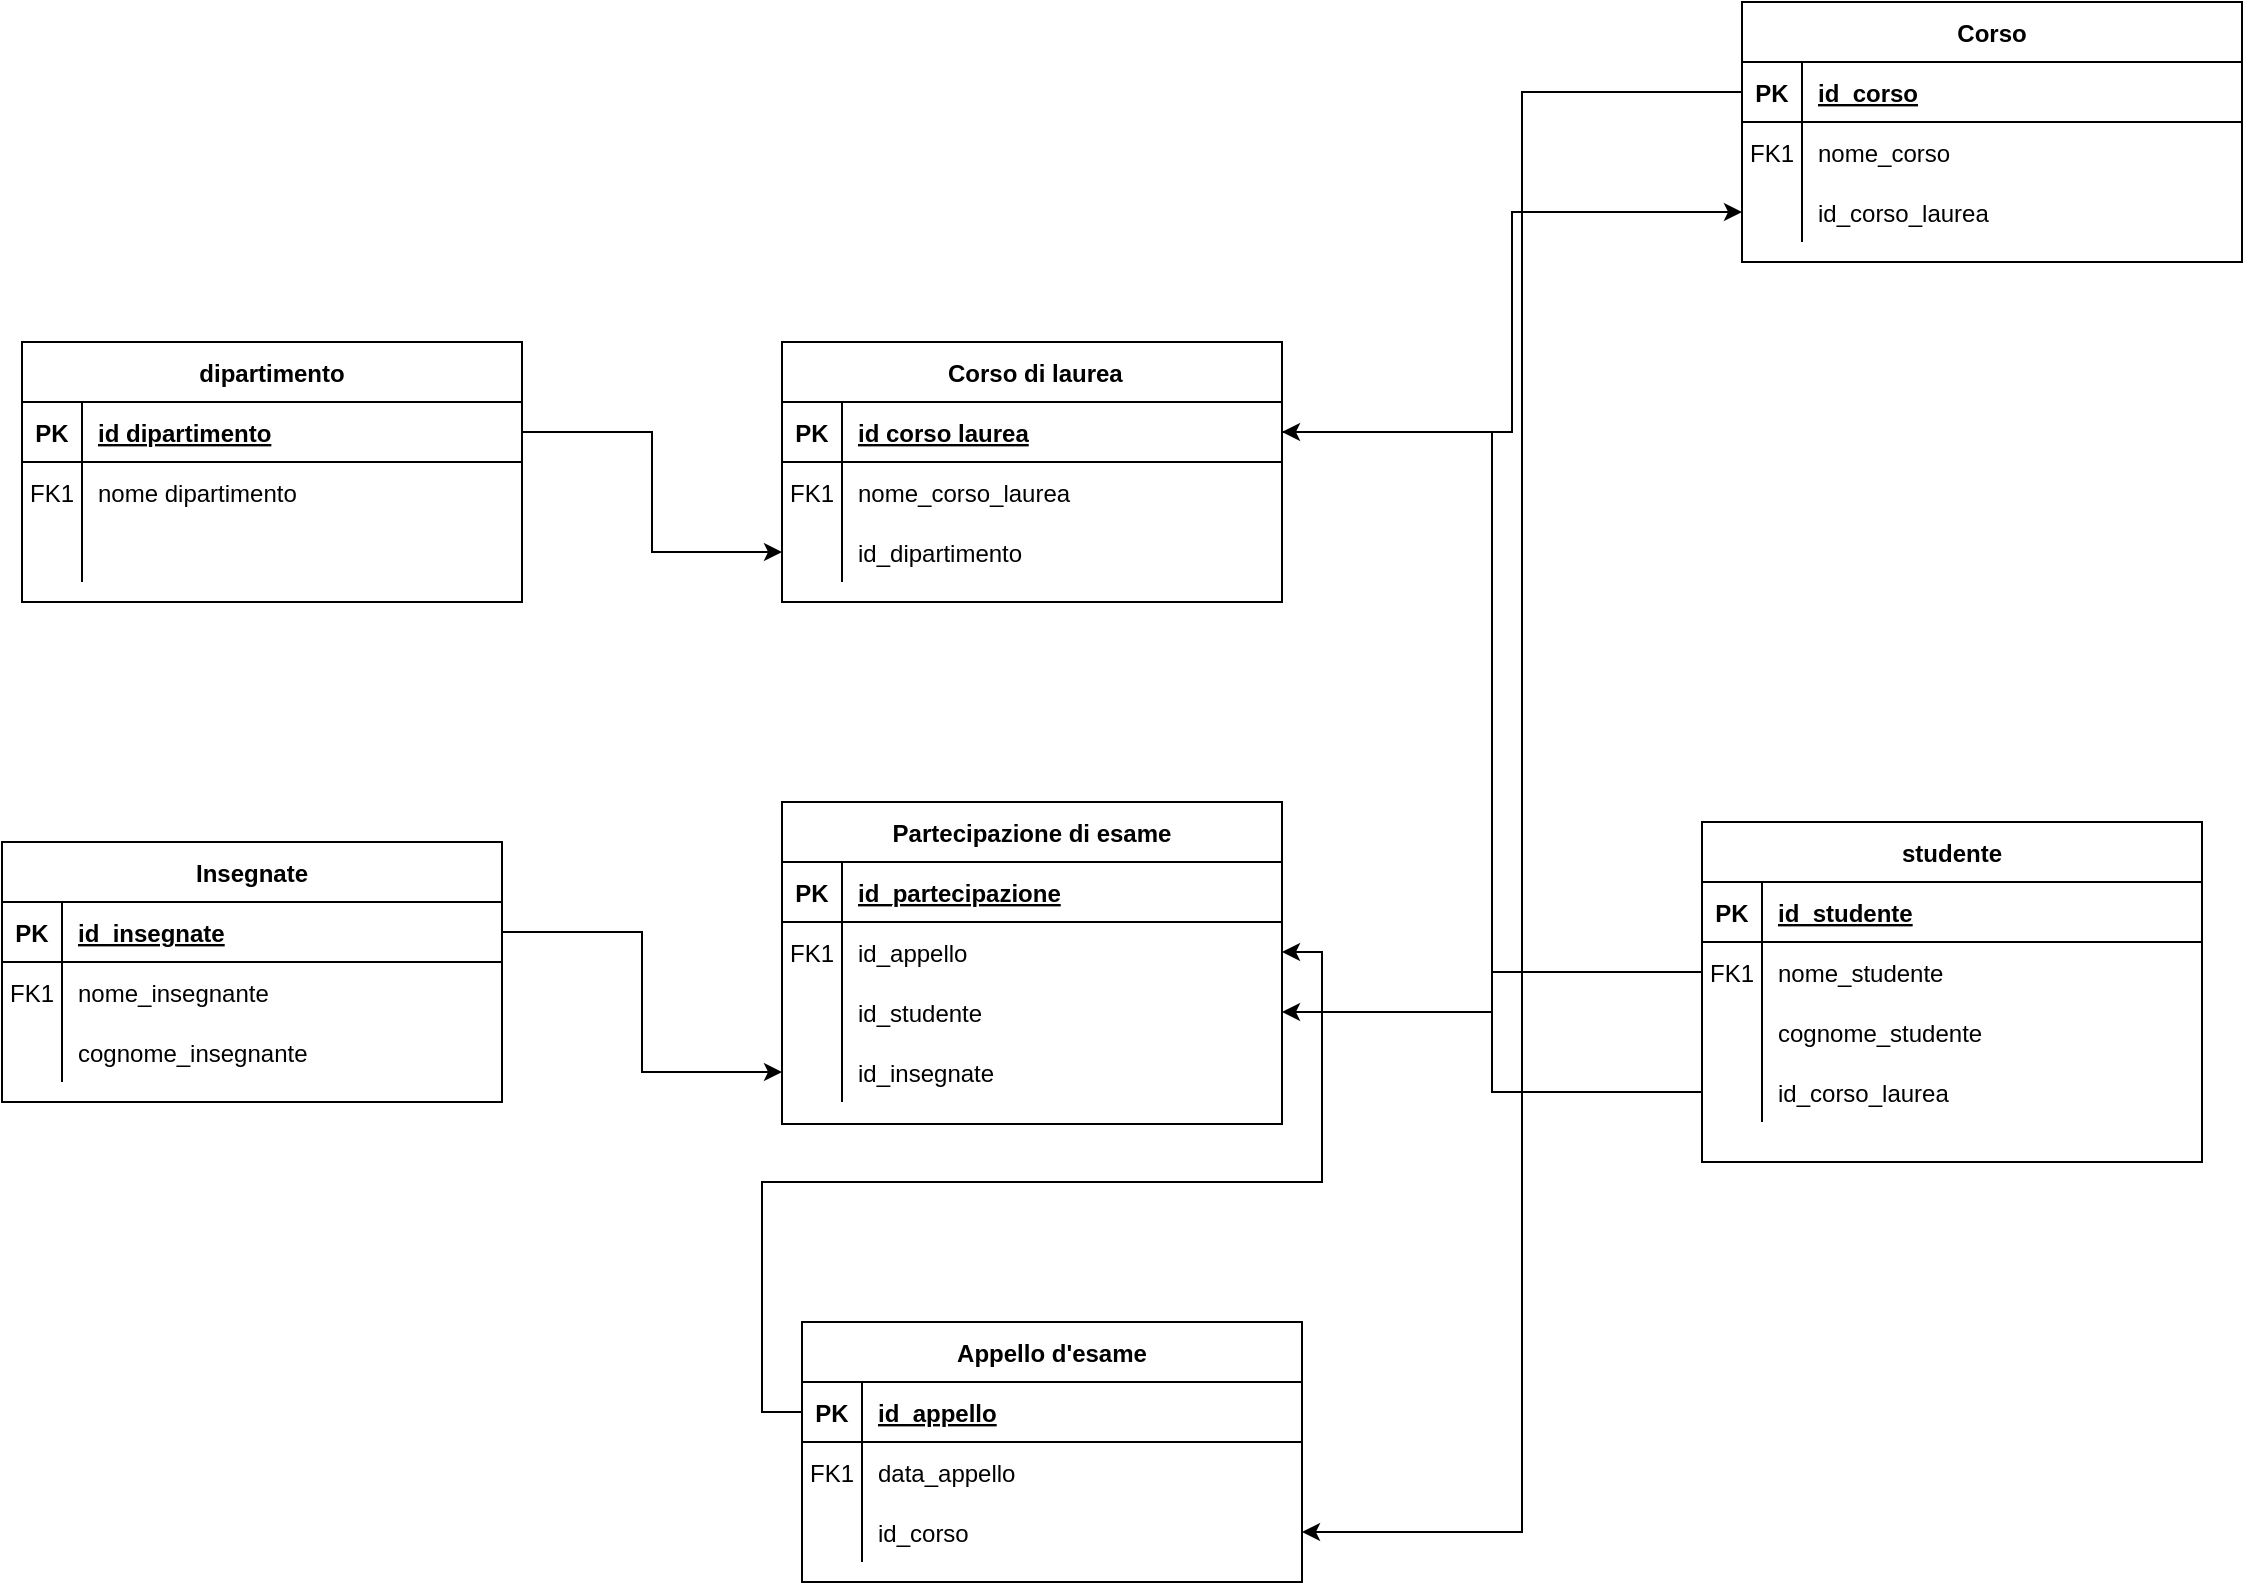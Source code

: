 <mxfile version="23.1.4" type="github">
  <diagram id="R2lEEEUBdFMjLlhIrx00" name="Page-1">
    <mxGraphModel dx="2924" dy="2278" grid="1" gridSize="10" guides="1" tooltips="1" connect="1" arrows="1" fold="1" page="1" pageScale="1" pageWidth="850" pageHeight="1100" math="0" shadow="0" extFonts="Permanent Marker^https://fonts.googleapis.com/css?family=Permanent+Marker">
      <root>
        <mxCell id="0" />
        <mxCell id="1" parent="0" />
        <mxCell id="BDGuKQFZmQUHqGfHHnmT-1" value="Corso" style="shape=table;startSize=30;container=1;collapsible=1;childLayout=tableLayout;fixedRows=1;rowLines=0;fontStyle=1;align=center;resizeLast=1;" vertex="1" parent="1">
          <mxGeometry x="610" y="-470" width="250" height="130" as="geometry" />
        </mxCell>
        <mxCell id="BDGuKQFZmQUHqGfHHnmT-2" value="" style="shape=partialRectangle;collapsible=0;dropTarget=0;pointerEvents=0;fillColor=none;points=[[0,0.5],[1,0.5]];portConstraint=eastwest;top=0;left=0;right=0;bottom=1;" vertex="1" parent="BDGuKQFZmQUHqGfHHnmT-1">
          <mxGeometry y="30" width="250" height="30" as="geometry" />
        </mxCell>
        <mxCell id="BDGuKQFZmQUHqGfHHnmT-3" value="PK" style="shape=partialRectangle;overflow=hidden;connectable=0;fillColor=none;top=0;left=0;bottom=0;right=0;fontStyle=1;" vertex="1" parent="BDGuKQFZmQUHqGfHHnmT-2">
          <mxGeometry width="30" height="30" as="geometry">
            <mxRectangle width="30" height="30" as="alternateBounds" />
          </mxGeometry>
        </mxCell>
        <mxCell id="BDGuKQFZmQUHqGfHHnmT-4" value="id_corso" style="shape=partialRectangle;overflow=hidden;connectable=0;fillColor=none;top=0;left=0;bottom=0;right=0;align=left;spacingLeft=6;fontStyle=5;" vertex="1" parent="BDGuKQFZmQUHqGfHHnmT-2">
          <mxGeometry x="30" width="220" height="30" as="geometry">
            <mxRectangle width="220" height="30" as="alternateBounds" />
          </mxGeometry>
        </mxCell>
        <mxCell id="BDGuKQFZmQUHqGfHHnmT-5" value="" style="shape=partialRectangle;collapsible=0;dropTarget=0;pointerEvents=0;fillColor=none;points=[[0,0.5],[1,0.5]];portConstraint=eastwest;top=0;left=0;right=0;bottom=0;" vertex="1" parent="BDGuKQFZmQUHqGfHHnmT-1">
          <mxGeometry y="60" width="250" height="30" as="geometry" />
        </mxCell>
        <mxCell id="BDGuKQFZmQUHqGfHHnmT-6" value="FK1" style="shape=partialRectangle;overflow=hidden;connectable=0;fillColor=none;top=0;left=0;bottom=0;right=0;" vertex="1" parent="BDGuKQFZmQUHqGfHHnmT-5">
          <mxGeometry width="30" height="30" as="geometry">
            <mxRectangle width="30" height="30" as="alternateBounds" />
          </mxGeometry>
        </mxCell>
        <mxCell id="BDGuKQFZmQUHqGfHHnmT-7" value="nome_corso" style="shape=partialRectangle;overflow=hidden;connectable=0;fillColor=none;top=0;left=0;bottom=0;right=0;align=left;spacingLeft=6;" vertex="1" parent="BDGuKQFZmQUHqGfHHnmT-5">
          <mxGeometry x="30" width="220" height="30" as="geometry">
            <mxRectangle width="220" height="30" as="alternateBounds" />
          </mxGeometry>
        </mxCell>
        <mxCell id="BDGuKQFZmQUHqGfHHnmT-8" value="" style="shape=partialRectangle;collapsible=0;dropTarget=0;pointerEvents=0;fillColor=none;points=[[0,0.5],[1,0.5]];portConstraint=eastwest;top=0;left=0;right=0;bottom=0;" vertex="1" parent="BDGuKQFZmQUHqGfHHnmT-1">
          <mxGeometry y="90" width="250" height="30" as="geometry" />
        </mxCell>
        <mxCell id="BDGuKQFZmQUHqGfHHnmT-9" value="" style="shape=partialRectangle;overflow=hidden;connectable=0;fillColor=none;top=0;left=0;bottom=0;right=0;" vertex="1" parent="BDGuKQFZmQUHqGfHHnmT-8">
          <mxGeometry width="30" height="30" as="geometry">
            <mxRectangle width="30" height="30" as="alternateBounds" />
          </mxGeometry>
        </mxCell>
        <mxCell id="BDGuKQFZmQUHqGfHHnmT-10" value="id_corso_laurea" style="shape=partialRectangle;overflow=hidden;connectable=0;fillColor=none;top=0;left=0;bottom=0;right=0;align=left;spacingLeft=6;" vertex="1" parent="BDGuKQFZmQUHqGfHHnmT-8">
          <mxGeometry x="30" width="220" height="30" as="geometry">
            <mxRectangle width="220" height="30" as="alternateBounds" />
          </mxGeometry>
        </mxCell>
        <mxCell id="BDGuKQFZmQUHqGfHHnmT-11" value="Appello d&#39;esame" style="shape=table;startSize=30;container=1;collapsible=1;childLayout=tableLayout;fixedRows=1;rowLines=0;fontStyle=1;align=center;resizeLast=1;" vertex="1" parent="1">
          <mxGeometry x="140" y="190" width="250" height="130" as="geometry" />
        </mxCell>
        <mxCell id="BDGuKQFZmQUHqGfHHnmT-12" value="" style="shape=partialRectangle;collapsible=0;dropTarget=0;pointerEvents=0;fillColor=none;points=[[0,0.5],[1,0.5]];portConstraint=eastwest;top=0;left=0;right=0;bottom=1;" vertex="1" parent="BDGuKQFZmQUHqGfHHnmT-11">
          <mxGeometry y="30" width="250" height="30" as="geometry" />
        </mxCell>
        <mxCell id="BDGuKQFZmQUHqGfHHnmT-13" value="PK" style="shape=partialRectangle;overflow=hidden;connectable=0;fillColor=none;top=0;left=0;bottom=0;right=0;fontStyle=1;" vertex="1" parent="BDGuKQFZmQUHqGfHHnmT-12">
          <mxGeometry width="30" height="30" as="geometry">
            <mxRectangle width="30" height="30" as="alternateBounds" />
          </mxGeometry>
        </mxCell>
        <mxCell id="BDGuKQFZmQUHqGfHHnmT-14" value="id_appello" style="shape=partialRectangle;overflow=hidden;connectable=0;fillColor=none;top=0;left=0;bottom=0;right=0;align=left;spacingLeft=6;fontStyle=5;" vertex="1" parent="BDGuKQFZmQUHqGfHHnmT-12">
          <mxGeometry x="30" width="220" height="30" as="geometry">
            <mxRectangle width="220" height="30" as="alternateBounds" />
          </mxGeometry>
        </mxCell>
        <mxCell id="BDGuKQFZmQUHqGfHHnmT-15" value="" style="shape=partialRectangle;collapsible=0;dropTarget=0;pointerEvents=0;fillColor=none;points=[[0,0.5],[1,0.5]];portConstraint=eastwest;top=0;left=0;right=0;bottom=0;" vertex="1" parent="BDGuKQFZmQUHqGfHHnmT-11">
          <mxGeometry y="60" width="250" height="30" as="geometry" />
        </mxCell>
        <mxCell id="BDGuKQFZmQUHqGfHHnmT-16" value="FK1" style="shape=partialRectangle;overflow=hidden;connectable=0;fillColor=none;top=0;left=0;bottom=0;right=0;" vertex="1" parent="BDGuKQFZmQUHqGfHHnmT-15">
          <mxGeometry width="30" height="30" as="geometry">
            <mxRectangle width="30" height="30" as="alternateBounds" />
          </mxGeometry>
        </mxCell>
        <mxCell id="BDGuKQFZmQUHqGfHHnmT-17" value="data_appello" style="shape=partialRectangle;overflow=hidden;connectable=0;fillColor=none;top=0;left=0;bottom=0;right=0;align=left;spacingLeft=6;" vertex="1" parent="BDGuKQFZmQUHqGfHHnmT-15">
          <mxGeometry x="30" width="220" height="30" as="geometry">
            <mxRectangle width="220" height="30" as="alternateBounds" />
          </mxGeometry>
        </mxCell>
        <mxCell id="BDGuKQFZmQUHqGfHHnmT-18" value="" style="shape=partialRectangle;collapsible=0;dropTarget=0;pointerEvents=0;fillColor=none;points=[[0,0.5],[1,0.5]];portConstraint=eastwest;top=0;left=0;right=0;bottom=0;" vertex="1" parent="BDGuKQFZmQUHqGfHHnmT-11">
          <mxGeometry y="90" width="250" height="30" as="geometry" />
        </mxCell>
        <mxCell id="BDGuKQFZmQUHqGfHHnmT-19" value="" style="shape=partialRectangle;overflow=hidden;connectable=0;fillColor=none;top=0;left=0;bottom=0;right=0;" vertex="1" parent="BDGuKQFZmQUHqGfHHnmT-18">
          <mxGeometry width="30" height="30" as="geometry">
            <mxRectangle width="30" height="30" as="alternateBounds" />
          </mxGeometry>
        </mxCell>
        <mxCell id="BDGuKQFZmQUHqGfHHnmT-20" value="id_corso" style="shape=partialRectangle;overflow=hidden;connectable=0;fillColor=none;top=0;left=0;bottom=0;right=0;align=left;spacingLeft=6;" vertex="1" parent="BDGuKQFZmQUHqGfHHnmT-18">
          <mxGeometry x="30" width="220" height="30" as="geometry">
            <mxRectangle width="220" height="30" as="alternateBounds" />
          </mxGeometry>
        </mxCell>
        <mxCell id="BDGuKQFZmQUHqGfHHnmT-21" value="studente" style="shape=table;startSize=30;container=1;collapsible=1;childLayout=tableLayout;fixedRows=1;rowLines=0;fontStyle=1;align=center;resizeLast=1;" vertex="1" parent="1">
          <mxGeometry x="590" y="-60" width="250" height="170" as="geometry" />
        </mxCell>
        <mxCell id="BDGuKQFZmQUHqGfHHnmT-22" value="" style="shape=partialRectangle;collapsible=0;dropTarget=0;pointerEvents=0;fillColor=none;points=[[0,0.5],[1,0.5]];portConstraint=eastwest;top=0;left=0;right=0;bottom=1;" vertex="1" parent="BDGuKQFZmQUHqGfHHnmT-21">
          <mxGeometry y="30" width="250" height="30" as="geometry" />
        </mxCell>
        <mxCell id="BDGuKQFZmQUHqGfHHnmT-23" value="PK" style="shape=partialRectangle;overflow=hidden;connectable=0;fillColor=none;top=0;left=0;bottom=0;right=0;fontStyle=1;" vertex="1" parent="BDGuKQFZmQUHqGfHHnmT-22">
          <mxGeometry width="30" height="30" as="geometry">
            <mxRectangle width="30" height="30" as="alternateBounds" />
          </mxGeometry>
        </mxCell>
        <mxCell id="BDGuKQFZmQUHqGfHHnmT-24" value="id_studente" style="shape=partialRectangle;overflow=hidden;connectable=0;fillColor=none;top=0;left=0;bottom=0;right=0;align=left;spacingLeft=6;fontStyle=5;" vertex="1" parent="BDGuKQFZmQUHqGfHHnmT-22">
          <mxGeometry x="30" width="220" height="30" as="geometry">
            <mxRectangle width="220" height="30" as="alternateBounds" />
          </mxGeometry>
        </mxCell>
        <mxCell id="BDGuKQFZmQUHqGfHHnmT-25" value="" style="shape=partialRectangle;collapsible=0;dropTarget=0;pointerEvents=0;fillColor=none;points=[[0,0.5],[1,0.5]];portConstraint=eastwest;top=0;left=0;right=0;bottom=0;" vertex="1" parent="BDGuKQFZmQUHqGfHHnmT-21">
          <mxGeometry y="60" width="250" height="30" as="geometry" />
        </mxCell>
        <mxCell id="BDGuKQFZmQUHqGfHHnmT-26" value="FK1" style="shape=partialRectangle;overflow=hidden;connectable=0;fillColor=none;top=0;left=0;bottom=0;right=0;" vertex="1" parent="BDGuKQFZmQUHqGfHHnmT-25">
          <mxGeometry width="30" height="30" as="geometry">
            <mxRectangle width="30" height="30" as="alternateBounds" />
          </mxGeometry>
        </mxCell>
        <mxCell id="BDGuKQFZmQUHqGfHHnmT-27" value="nome_studente" style="shape=partialRectangle;overflow=hidden;connectable=0;fillColor=none;top=0;left=0;bottom=0;right=0;align=left;spacingLeft=6;" vertex="1" parent="BDGuKQFZmQUHqGfHHnmT-25">
          <mxGeometry x="30" width="220" height="30" as="geometry">
            <mxRectangle width="220" height="30" as="alternateBounds" />
          </mxGeometry>
        </mxCell>
        <mxCell id="BDGuKQFZmQUHqGfHHnmT-28" value="" style="shape=partialRectangle;collapsible=0;dropTarget=0;pointerEvents=0;fillColor=none;points=[[0,0.5],[1,0.5]];portConstraint=eastwest;top=0;left=0;right=0;bottom=0;" vertex="1" parent="BDGuKQFZmQUHqGfHHnmT-21">
          <mxGeometry y="90" width="250" height="30" as="geometry" />
        </mxCell>
        <mxCell id="BDGuKQFZmQUHqGfHHnmT-29" value="" style="shape=partialRectangle;overflow=hidden;connectable=0;fillColor=none;top=0;left=0;bottom=0;right=0;" vertex="1" parent="BDGuKQFZmQUHqGfHHnmT-28">
          <mxGeometry width="30" height="30" as="geometry">
            <mxRectangle width="30" height="30" as="alternateBounds" />
          </mxGeometry>
        </mxCell>
        <mxCell id="BDGuKQFZmQUHqGfHHnmT-30" value="cognome_studente" style="shape=partialRectangle;overflow=hidden;connectable=0;fillColor=none;top=0;left=0;bottom=0;right=0;align=left;spacingLeft=6;" vertex="1" parent="BDGuKQFZmQUHqGfHHnmT-28">
          <mxGeometry x="30" width="220" height="30" as="geometry">
            <mxRectangle width="220" height="30" as="alternateBounds" />
          </mxGeometry>
        </mxCell>
        <mxCell id="BDGuKQFZmQUHqGfHHnmT-159" value="" style="shape=partialRectangle;collapsible=0;dropTarget=0;pointerEvents=0;fillColor=none;points=[[0,0.5],[1,0.5]];portConstraint=eastwest;top=0;left=0;right=0;bottom=0;" vertex="1" parent="BDGuKQFZmQUHqGfHHnmT-21">
          <mxGeometry y="120" width="250" height="30" as="geometry" />
        </mxCell>
        <mxCell id="BDGuKQFZmQUHqGfHHnmT-160" value="" style="shape=partialRectangle;overflow=hidden;connectable=0;fillColor=none;top=0;left=0;bottom=0;right=0;" vertex="1" parent="BDGuKQFZmQUHqGfHHnmT-159">
          <mxGeometry width="30" height="30" as="geometry">
            <mxRectangle width="30" height="30" as="alternateBounds" />
          </mxGeometry>
        </mxCell>
        <mxCell id="BDGuKQFZmQUHqGfHHnmT-161" value="id_corso_laurea" style="shape=partialRectangle;overflow=hidden;connectable=0;fillColor=none;top=0;left=0;bottom=0;right=0;align=left;spacingLeft=6;" vertex="1" parent="BDGuKQFZmQUHqGfHHnmT-159">
          <mxGeometry x="30" width="220" height="30" as="geometry">
            <mxRectangle width="220" height="30" as="alternateBounds" />
          </mxGeometry>
        </mxCell>
        <mxCell id="BDGuKQFZmQUHqGfHHnmT-31" value="Partecipazione di esame" style="shape=table;startSize=30;container=1;collapsible=1;childLayout=tableLayout;fixedRows=1;rowLines=0;fontStyle=1;align=center;resizeLast=1;" vertex="1" parent="1">
          <mxGeometry x="130" y="-70" width="250" height="161" as="geometry" />
        </mxCell>
        <mxCell id="BDGuKQFZmQUHqGfHHnmT-32" value="" style="shape=partialRectangle;collapsible=0;dropTarget=0;pointerEvents=0;fillColor=none;points=[[0,0.5],[1,0.5]];portConstraint=eastwest;top=0;left=0;right=0;bottom=1;" vertex="1" parent="BDGuKQFZmQUHqGfHHnmT-31">
          <mxGeometry y="30" width="250" height="30" as="geometry" />
        </mxCell>
        <mxCell id="BDGuKQFZmQUHqGfHHnmT-33" value="PK" style="shape=partialRectangle;overflow=hidden;connectable=0;fillColor=none;top=0;left=0;bottom=0;right=0;fontStyle=1;" vertex="1" parent="BDGuKQFZmQUHqGfHHnmT-32">
          <mxGeometry width="30" height="30" as="geometry">
            <mxRectangle width="30" height="30" as="alternateBounds" />
          </mxGeometry>
        </mxCell>
        <mxCell id="BDGuKQFZmQUHqGfHHnmT-34" value="id_partecipazione" style="shape=partialRectangle;overflow=hidden;connectable=0;fillColor=none;top=0;left=0;bottom=0;right=0;align=left;spacingLeft=6;fontStyle=5;" vertex="1" parent="BDGuKQFZmQUHqGfHHnmT-32">
          <mxGeometry x="30" width="220" height="30" as="geometry">
            <mxRectangle width="220" height="30" as="alternateBounds" />
          </mxGeometry>
        </mxCell>
        <mxCell id="BDGuKQFZmQUHqGfHHnmT-35" value="" style="shape=partialRectangle;collapsible=0;dropTarget=0;pointerEvents=0;fillColor=none;points=[[0,0.5],[1,0.5]];portConstraint=eastwest;top=0;left=0;right=0;bottom=0;" vertex="1" parent="BDGuKQFZmQUHqGfHHnmT-31">
          <mxGeometry y="60" width="250" height="30" as="geometry" />
        </mxCell>
        <mxCell id="BDGuKQFZmQUHqGfHHnmT-36" value="FK1" style="shape=partialRectangle;overflow=hidden;connectable=0;fillColor=none;top=0;left=0;bottom=0;right=0;" vertex="1" parent="BDGuKQFZmQUHqGfHHnmT-35">
          <mxGeometry width="30" height="30" as="geometry">
            <mxRectangle width="30" height="30" as="alternateBounds" />
          </mxGeometry>
        </mxCell>
        <mxCell id="BDGuKQFZmQUHqGfHHnmT-37" value="id_appello" style="shape=partialRectangle;overflow=hidden;connectable=0;fillColor=none;top=0;left=0;bottom=0;right=0;align=left;spacingLeft=6;" vertex="1" parent="BDGuKQFZmQUHqGfHHnmT-35">
          <mxGeometry x="30" width="220" height="30" as="geometry">
            <mxRectangle width="220" height="30" as="alternateBounds" />
          </mxGeometry>
        </mxCell>
        <mxCell id="BDGuKQFZmQUHqGfHHnmT-38" value="" style="shape=partialRectangle;collapsible=0;dropTarget=0;pointerEvents=0;fillColor=none;points=[[0,0.5],[1,0.5]];portConstraint=eastwest;top=0;left=0;right=0;bottom=0;" vertex="1" parent="BDGuKQFZmQUHqGfHHnmT-31">
          <mxGeometry y="90" width="250" height="30" as="geometry" />
        </mxCell>
        <mxCell id="BDGuKQFZmQUHqGfHHnmT-39" value="" style="shape=partialRectangle;overflow=hidden;connectable=0;fillColor=none;top=0;left=0;bottom=0;right=0;" vertex="1" parent="BDGuKQFZmQUHqGfHHnmT-38">
          <mxGeometry width="30" height="30" as="geometry">
            <mxRectangle width="30" height="30" as="alternateBounds" />
          </mxGeometry>
        </mxCell>
        <mxCell id="BDGuKQFZmQUHqGfHHnmT-40" value="id_studente" style="shape=partialRectangle;overflow=hidden;connectable=0;fillColor=none;top=0;left=0;bottom=0;right=0;align=left;spacingLeft=6;" vertex="1" parent="BDGuKQFZmQUHqGfHHnmT-38">
          <mxGeometry x="30" width="220" height="30" as="geometry">
            <mxRectangle width="220" height="30" as="alternateBounds" />
          </mxGeometry>
        </mxCell>
        <mxCell id="BDGuKQFZmQUHqGfHHnmT-167" value="" style="shape=partialRectangle;collapsible=0;dropTarget=0;pointerEvents=0;fillColor=none;points=[[0,0.5],[1,0.5]];portConstraint=eastwest;top=0;left=0;right=0;bottom=0;" vertex="1" parent="BDGuKQFZmQUHqGfHHnmT-31">
          <mxGeometry y="120" width="250" height="30" as="geometry" />
        </mxCell>
        <mxCell id="BDGuKQFZmQUHqGfHHnmT-168" value="" style="shape=partialRectangle;overflow=hidden;connectable=0;fillColor=none;top=0;left=0;bottom=0;right=0;" vertex="1" parent="BDGuKQFZmQUHqGfHHnmT-167">
          <mxGeometry width="30" height="30" as="geometry">
            <mxRectangle width="30" height="30" as="alternateBounds" />
          </mxGeometry>
        </mxCell>
        <mxCell id="BDGuKQFZmQUHqGfHHnmT-169" value="id_insegnate" style="shape=partialRectangle;overflow=hidden;connectable=0;fillColor=none;top=0;left=0;bottom=0;right=0;align=left;spacingLeft=6;" vertex="1" parent="BDGuKQFZmQUHqGfHHnmT-167">
          <mxGeometry x="30" width="220" height="30" as="geometry">
            <mxRectangle width="220" height="30" as="alternateBounds" />
          </mxGeometry>
        </mxCell>
        <mxCell id="BDGuKQFZmQUHqGfHHnmT-129" value="dipartimento" style="shape=table;startSize=30;container=1;collapsible=1;childLayout=tableLayout;fixedRows=1;rowLines=0;fontStyle=1;align=center;resizeLast=1;" vertex="1" parent="1">
          <mxGeometry x="-250" y="-300" width="250" height="130" as="geometry" />
        </mxCell>
        <mxCell id="BDGuKQFZmQUHqGfHHnmT-130" value="" style="shape=partialRectangle;collapsible=0;dropTarget=0;pointerEvents=0;fillColor=none;points=[[0,0.5],[1,0.5]];portConstraint=eastwest;top=0;left=0;right=0;bottom=1;" vertex="1" parent="BDGuKQFZmQUHqGfHHnmT-129">
          <mxGeometry y="30" width="250" height="30" as="geometry" />
        </mxCell>
        <mxCell id="BDGuKQFZmQUHqGfHHnmT-131" value="PK" style="shape=partialRectangle;overflow=hidden;connectable=0;fillColor=none;top=0;left=0;bottom=0;right=0;fontStyle=1;" vertex="1" parent="BDGuKQFZmQUHqGfHHnmT-130">
          <mxGeometry width="30" height="30" as="geometry">
            <mxRectangle width="30" height="30" as="alternateBounds" />
          </mxGeometry>
        </mxCell>
        <mxCell id="BDGuKQFZmQUHqGfHHnmT-132" value="id dipartimento" style="shape=partialRectangle;overflow=hidden;connectable=0;fillColor=none;top=0;left=0;bottom=0;right=0;align=left;spacingLeft=6;fontStyle=5;" vertex="1" parent="BDGuKQFZmQUHqGfHHnmT-130">
          <mxGeometry x="30" width="220" height="30" as="geometry">
            <mxRectangle width="220" height="30" as="alternateBounds" />
          </mxGeometry>
        </mxCell>
        <mxCell id="BDGuKQFZmQUHqGfHHnmT-133" value="" style="shape=partialRectangle;collapsible=0;dropTarget=0;pointerEvents=0;fillColor=none;points=[[0,0.5],[1,0.5]];portConstraint=eastwest;top=0;left=0;right=0;bottom=0;" vertex="1" parent="BDGuKQFZmQUHqGfHHnmT-129">
          <mxGeometry y="60" width="250" height="30" as="geometry" />
        </mxCell>
        <mxCell id="BDGuKQFZmQUHqGfHHnmT-134" value="FK1" style="shape=partialRectangle;overflow=hidden;connectable=0;fillColor=none;top=0;left=0;bottom=0;right=0;" vertex="1" parent="BDGuKQFZmQUHqGfHHnmT-133">
          <mxGeometry width="30" height="30" as="geometry">
            <mxRectangle width="30" height="30" as="alternateBounds" />
          </mxGeometry>
        </mxCell>
        <mxCell id="BDGuKQFZmQUHqGfHHnmT-135" value="nome dipartimento" style="shape=partialRectangle;overflow=hidden;connectable=0;fillColor=none;top=0;left=0;bottom=0;right=0;align=left;spacingLeft=6;" vertex="1" parent="BDGuKQFZmQUHqGfHHnmT-133">
          <mxGeometry x="30" width="220" height="30" as="geometry">
            <mxRectangle width="220" height="30" as="alternateBounds" />
          </mxGeometry>
        </mxCell>
        <mxCell id="BDGuKQFZmQUHqGfHHnmT-136" value="" style="shape=partialRectangle;collapsible=0;dropTarget=0;pointerEvents=0;fillColor=none;points=[[0,0.5],[1,0.5]];portConstraint=eastwest;top=0;left=0;right=0;bottom=0;" vertex="1" parent="BDGuKQFZmQUHqGfHHnmT-129">
          <mxGeometry y="90" width="250" height="30" as="geometry" />
        </mxCell>
        <mxCell id="BDGuKQFZmQUHqGfHHnmT-137" value="" style="shape=partialRectangle;overflow=hidden;connectable=0;fillColor=none;top=0;left=0;bottom=0;right=0;" vertex="1" parent="BDGuKQFZmQUHqGfHHnmT-136">
          <mxGeometry width="30" height="30" as="geometry">
            <mxRectangle width="30" height="30" as="alternateBounds" />
          </mxGeometry>
        </mxCell>
        <mxCell id="BDGuKQFZmQUHqGfHHnmT-138" value="" style="shape=partialRectangle;overflow=hidden;connectable=0;fillColor=none;top=0;left=0;bottom=0;right=0;align=left;spacingLeft=6;" vertex="1" parent="BDGuKQFZmQUHqGfHHnmT-136">
          <mxGeometry x="30" width="220" height="30" as="geometry">
            <mxRectangle width="220" height="30" as="alternateBounds" />
          </mxGeometry>
        </mxCell>
        <mxCell id="BDGuKQFZmQUHqGfHHnmT-139" value=" Corso di laurea" style="shape=table;startSize=30;container=1;collapsible=1;childLayout=tableLayout;fixedRows=1;rowLines=0;fontStyle=1;align=center;resizeLast=1;" vertex="1" parent="1">
          <mxGeometry x="130" y="-300" width="250" height="130" as="geometry" />
        </mxCell>
        <mxCell id="BDGuKQFZmQUHqGfHHnmT-140" value="" style="shape=partialRectangle;collapsible=0;dropTarget=0;pointerEvents=0;fillColor=none;points=[[0,0.5],[1,0.5]];portConstraint=eastwest;top=0;left=0;right=0;bottom=1;" vertex="1" parent="BDGuKQFZmQUHqGfHHnmT-139">
          <mxGeometry y="30" width="250" height="30" as="geometry" />
        </mxCell>
        <mxCell id="BDGuKQFZmQUHqGfHHnmT-141" value="PK" style="shape=partialRectangle;overflow=hidden;connectable=0;fillColor=none;top=0;left=0;bottom=0;right=0;fontStyle=1;" vertex="1" parent="BDGuKQFZmQUHqGfHHnmT-140">
          <mxGeometry width="30" height="30" as="geometry">
            <mxRectangle width="30" height="30" as="alternateBounds" />
          </mxGeometry>
        </mxCell>
        <mxCell id="BDGuKQFZmQUHqGfHHnmT-142" value="id corso laurea" style="shape=partialRectangle;overflow=hidden;connectable=0;fillColor=none;top=0;left=0;bottom=0;right=0;align=left;spacingLeft=6;fontStyle=5;" vertex="1" parent="BDGuKQFZmQUHqGfHHnmT-140">
          <mxGeometry x="30" width="220" height="30" as="geometry">
            <mxRectangle width="220" height="30" as="alternateBounds" />
          </mxGeometry>
        </mxCell>
        <mxCell id="BDGuKQFZmQUHqGfHHnmT-143" value="" style="shape=partialRectangle;collapsible=0;dropTarget=0;pointerEvents=0;fillColor=none;points=[[0,0.5],[1,0.5]];portConstraint=eastwest;top=0;left=0;right=0;bottom=0;" vertex="1" parent="BDGuKQFZmQUHqGfHHnmT-139">
          <mxGeometry y="60" width="250" height="30" as="geometry" />
        </mxCell>
        <mxCell id="BDGuKQFZmQUHqGfHHnmT-144" value="FK1" style="shape=partialRectangle;overflow=hidden;connectable=0;fillColor=none;top=0;left=0;bottom=0;right=0;" vertex="1" parent="BDGuKQFZmQUHqGfHHnmT-143">
          <mxGeometry width="30" height="30" as="geometry">
            <mxRectangle width="30" height="30" as="alternateBounds" />
          </mxGeometry>
        </mxCell>
        <mxCell id="BDGuKQFZmQUHqGfHHnmT-145" value="nome_corso_laurea" style="shape=partialRectangle;overflow=hidden;connectable=0;fillColor=none;top=0;left=0;bottom=0;right=0;align=left;spacingLeft=6;" vertex="1" parent="BDGuKQFZmQUHqGfHHnmT-143">
          <mxGeometry x="30" width="220" height="30" as="geometry">
            <mxRectangle width="220" height="30" as="alternateBounds" />
          </mxGeometry>
        </mxCell>
        <mxCell id="BDGuKQFZmQUHqGfHHnmT-146" value="" style="shape=partialRectangle;collapsible=0;dropTarget=0;pointerEvents=0;fillColor=none;points=[[0,0.5],[1,0.5]];portConstraint=eastwest;top=0;left=0;right=0;bottom=0;" vertex="1" parent="BDGuKQFZmQUHqGfHHnmT-139">
          <mxGeometry y="90" width="250" height="30" as="geometry" />
        </mxCell>
        <mxCell id="BDGuKQFZmQUHqGfHHnmT-147" value="" style="shape=partialRectangle;overflow=hidden;connectable=0;fillColor=none;top=0;left=0;bottom=0;right=0;" vertex="1" parent="BDGuKQFZmQUHqGfHHnmT-146">
          <mxGeometry width="30" height="30" as="geometry">
            <mxRectangle width="30" height="30" as="alternateBounds" />
          </mxGeometry>
        </mxCell>
        <mxCell id="BDGuKQFZmQUHqGfHHnmT-148" value="id_dipartimento" style="shape=partialRectangle;overflow=hidden;connectable=0;fillColor=none;top=0;left=0;bottom=0;right=0;align=left;spacingLeft=6;" vertex="1" parent="BDGuKQFZmQUHqGfHHnmT-146">
          <mxGeometry x="30" width="220" height="30" as="geometry">
            <mxRectangle width="220" height="30" as="alternateBounds" />
          </mxGeometry>
        </mxCell>
        <mxCell id="BDGuKQFZmQUHqGfHHnmT-149" value="Insegnate" style="shape=table;startSize=30;container=1;collapsible=1;childLayout=tableLayout;fixedRows=1;rowLines=0;fontStyle=1;align=center;resizeLast=1;" vertex="1" parent="1">
          <mxGeometry x="-260" y="-50" width="250" height="130" as="geometry" />
        </mxCell>
        <mxCell id="BDGuKQFZmQUHqGfHHnmT-150" value="" style="shape=partialRectangle;collapsible=0;dropTarget=0;pointerEvents=0;fillColor=none;points=[[0,0.5],[1,0.5]];portConstraint=eastwest;top=0;left=0;right=0;bottom=1;" vertex="1" parent="BDGuKQFZmQUHqGfHHnmT-149">
          <mxGeometry y="30" width="250" height="30" as="geometry" />
        </mxCell>
        <mxCell id="BDGuKQFZmQUHqGfHHnmT-151" value="PK" style="shape=partialRectangle;overflow=hidden;connectable=0;fillColor=none;top=0;left=0;bottom=0;right=0;fontStyle=1;" vertex="1" parent="BDGuKQFZmQUHqGfHHnmT-150">
          <mxGeometry width="30" height="30" as="geometry">
            <mxRectangle width="30" height="30" as="alternateBounds" />
          </mxGeometry>
        </mxCell>
        <mxCell id="BDGuKQFZmQUHqGfHHnmT-152" value="id_insegnate" style="shape=partialRectangle;overflow=hidden;connectable=0;fillColor=none;top=0;left=0;bottom=0;right=0;align=left;spacingLeft=6;fontStyle=5;" vertex="1" parent="BDGuKQFZmQUHqGfHHnmT-150">
          <mxGeometry x="30" width="220" height="30" as="geometry">
            <mxRectangle width="220" height="30" as="alternateBounds" />
          </mxGeometry>
        </mxCell>
        <mxCell id="BDGuKQFZmQUHqGfHHnmT-153" value="" style="shape=partialRectangle;collapsible=0;dropTarget=0;pointerEvents=0;fillColor=none;points=[[0,0.5],[1,0.5]];portConstraint=eastwest;top=0;left=0;right=0;bottom=0;" vertex="1" parent="BDGuKQFZmQUHqGfHHnmT-149">
          <mxGeometry y="60" width="250" height="30" as="geometry" />
        </mxCell>
        <mxCell id="BDGuKQFZmQUHqGfHHnmT-154" value="FK1" style="shape=partialRectangle;overflow=hidden;connectable=0;fillColor=none;top=0;left=0;bottom=0;right=0;" vertex="1" parent="BDGuKQFZmQUHqGfHHnmT-153">
          <mxGeometry width="30" height="30" as="geometry">
            <mxRectangle width="30" height="30" as="alternateBounds" />
          </mxGeometry>
        </mxCell>
        <mxCell id="BDGuKQFZmQUHqGfHHnmT-155" value="nome_insegnante" style="shape=partialRectangle;overflow=hidden;connectable=0;fillColor=none;top=0;left=0;bottom=0;right=0;align=left;spacingLeft=6;" vertex="1" parent="BDGuKQFZmQUHqGfHHnmT-153">
          <mxGeometry x="30" width="220" height="30" as="geometry">
            <mxRectangle width="220" height="30" as="alternateBounds" />
          </mxGeometry>
        </mxCell>
        <mxCell id="BDGuKQFZmQUHqGfHHnmT-156" value="" style="shape=partialRectangle;collapsible=0;dropTarget=0;pointerEvents=0;fillColor=none;points=[[0,0.5],[1,0.5]];portConstraint=eastwest;top=0;left=0;right=0;bottom=0;" vertex="1" parent="BDGuKQFZmQUHqGfHHnmT-149">
          <mxGeometry y="90" width="250" height="30" as="geometry" />
        </mxCell>
        <mxCell id="BDGuKQFZmQUHqGfHHnmT-157" value="" style="shape=partialRectangle;overflow=hidden;connectable=0;fillColor=none;top=0;left=0;bottom=0;right=0;" vertex="1" parent="BDGuKQFZmQUHqGfHHnmT-156">
          <mxGeometry width="30" height="30" as="geometry">
            <mxRectangle width="30" height="30" as="alternateBounds" />
          </mxGeometry>
        </mxCell>
        <mxCell id="BDGuKQFZmQUHqGfHHnmT-158" value="cognome_insegnante" style="shape=partialRectangle;overflow=hidden;connectable=0;fillColor=none;top=0;left=0;bottom=0;right=0;align=left;spacingLeft=6;" vertex="1" parent="BDGuKQFZmQUHqGfHHnmT-156">
          <mxGeometry x="30" width="220" height="30" as="geometry">
            <mxRectangle width="220" height="30" as="alternateBounds" />
          </mxGeometry>
        </mxCell>
        <mxCell id="BDGuKQFZmQUHqGfHHnmT-165" style="edgeStyle=orthogonalEdgeStyle;rounded=0;orthogonalLoop=1;jettySize=auto;html=1;" edge="1" parent="1" source="BDGuKQFZmQUHqGfHHnmT-130" target="BDGuKQFZmQUHqGfHHnmT-146">
          <mxGeometry relative="1" as="geometry" />
        </mxCell>
        <mxCell id="BDGuKQFZmQUHqGfHHnmT-171" style="edgeStyle=orthogonalEdgeStyle;rounded=0;orthogonalLoop=1;jettySize=auto;html=1;" edge="1" parent="1" source="BDGuKQFZmQUHqGfHHnmT-25" target="BDGuKQFZmQUHqGfHHnmT-38">
          <mxGeometry relative="1" as="geometry" />
        </mxCell>
        <mxCell id="BDGuKQFZmQUHqGfHHnmT-172" style="edgeStyle=orthogonalEdgeStyle;rounded=0;orthogonalLoop=1;jettySize=auto;html=1;" edge="1" parent="1" source="BDGuKQFZmQUHqGfHHnmT-12" target="BDGuKQFZmQUHqGfHHnmT-35">
          <mxGeometry relative="1" as="geometry" />
        </mxCell>
        <mxCell id="BDGuKQFZmQUHqGfHHnmT-173" style="edgeStyle=orthogonalEdgeStyle;rounded=0;orthogonalLoop=1;jettySize=auto;html=1;" edge="1" parent="1" source="BDGuKQFZmQUHqGfHHnmT-150" target="BDGuKQFZmQUHqGfHHnmT-167">
          <mxGeometry relative="1" as="geometry" />
        </mxCell>
        <mxCell id="BDGuKQFZmQUHqGfHHnmT-175" style="edgeStyle=orthogonalEdgeStyle;rounded=0;orthogonalLoop=1;jettySize=auto;html=1;" edge="1" parent="1" source="BDGuKQFZmQUHqGfHHnmT-140" target="BDGuKQFZmQUHqGfHHnmT-8">
          <mxGeometry relative="1" as="geometry" />
        </mxCell>
        <mxCell id="BDGuKQFZmQUHqGfHHnmT-176" style="edgeStyle=orthogonalEdgeStyle;rounded=0;orthogonalLoop=1;jettySize=auto;html=1;" edge="1" parent="1" source="BDGuKQFZmQUHqGfHHnmT-159" target="BDGuKQFZmQUHqGfHHnmT-140">
          <mxGeometry relative="1" as="geometry" />
        </mxCell>
        <mxCell id="BDGuKQFZmQUHqGfHHnmT-177" style="edgeStyle=orthogonalEdgeStyle;rounded=0;orthogonalLoop=1;jettySize=auto;html=1;" edge="1" parent="1" source="BDGuKQFZmQUHqGfHHnmT-2" target="BDGuKQFZmQUHqGfHHnmT-18">
          <mxGeometry relative="1" as="geometry" />
        </mxCell>
      </root>
    </mxGraphModel>
  </diagram>
</mxfile>

